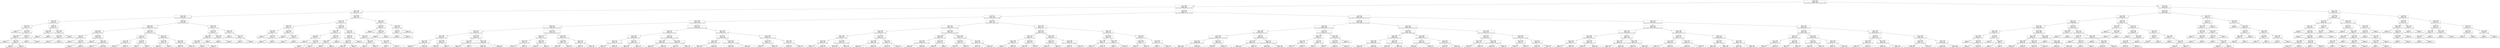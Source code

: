 digraph Tree {
node [shape=box, fontname="helvetica"] ;
edge [fontname="helvetica"] ;
0 [label="x[19] <= 2.031\nentropy = 2.331\nsamples = 20341\nvalue = [5163.0, 540.0, 3823.0, 7213.0, 1622.0, 640.0, 1340.0]"] ;
1 [label="x[2] <= 0.036\nentropy = 2.169\nsamples = 16707\nvalue = [5132, 537, 559, 6899, 1621, 640, 1319]"] ;
0 -> 1 [labeldistance=2.5, labelangle=45, headlabel="True"] ;
2 [label="x[10] <= 0.445\nentropy = 1.255\nsamples = 730\nvalue = [38, 2, 5, 178, 7, 498, 2]"] ;
1 -> 2 ;
3 [label="x[10] <= 0.21\nentropy = 0.963\nsamples = 625\nvalue = [12.0, 1.0, 5.0, 116.0, 3.0, 487.0, 1.0]"] ;
2 -> 3 ;
4 [label="x[22] <= 0.033\nentropy = 1.95\nsamples = 29\nvalue = [6, 0, 5, 8, 0, 10, 0]"] ;
3 -> 4 ;
5 [label="x[0] <= 0.436\nentropy = 1.574\nsamples = 17\nvalue = [1, 0, 3, 3, 0, 10, 0]"] ;
4 -> 5 ;
6 [label="entropy = 0.0\nsamples = 3\nvalue = [0, 0, 3, 0, 0, 0, 0]"] ;
5 -> 6 ;
7 [label="x[1] <= 0.827\nentropy = 1.095\nsamples = 14\nvalue = [1, 0, 0, 3, 0, 10, 0]"] ;
5 -> 7 ;
8 [label="x[22] <= 0.026\nentropy = 0.65\nsamples = 12\nvalue = [0, 0, 0, 2, 0, 10, 0]"] ;
7 -> 8 ;
9 [label="entropy = 0.0\nsamples = 9\nvalue = [0, 0, 0, 0, 0, 9, 0]"] ;
8 -> 9 ;
10 [label="x[8] <= 0.141\nentropy = 0.918\nsamples = 3\nvalue = [0, 0, 0, 2, 0, 1, 0]"] ;
8 -> 10 ;
11 [label="entropy = 0.0\nsamples = 1\nvalue = [0, 0, 0, 0, 0, 1, 0]"] ;
10 -> 11 ;
12 [label="entropy = 0.0\nsamples = 2\nvalue = [0, 0, 0, 2, 0, 0, 0]"] ;
10 -> 12 ;
13 [label="x[13] <= 0.733\nentropy = 1.0\nsamples = 2\nvalue = [1, 0, 0, 1, 0, 0, 0]"] ;
7 -> 13 ;
14 [label="entropy = 0.0\nsamples = 1\nvalue = [1, 0, 0, 0, 0, 0, 0]"] ;
13 -> 14 ;
15 [label="entropy = 0.0\nsamples = 1\nvalue = [0, 0, 0, 1, 0, 0, 0]"] ;
13 -> 15 ;
16 [label="x[3] <= 0.042\nentropy = 1.483\nsamples = 12\nvalue = [5, 0, 2, 5, 0, 0, 0]"] ;
4 -> 16 ;
17 [label="x[18] <= 0.027\nentropy = 0.918\nsamples = 3\nvalue = [0, 0, 2, 1, 0, 0, 0]"] ;
16 -> 17 ;
18 [label="entropy = 0.0\nsamples = 1\nvalue = [0, 0, 0, 1, 0, 0, 0]"] ;
17 -> 18 ;
19 [label="entropy = 0.0\nsamples = 2\nvalue = [0, 0, 2, 0, 0, 0, 0]"] ;
17 -> 19 ;
20 [label="x[6] <= 0.935\nentropy = 0.991\nsamples = 9\nvalue = [5, 0, 0, 4, 0, 0, 0]"] ;
16 -> 20 ;
21 [label="x[12] <= 0.319\nentropy = 0.918\nsamples = 6\nvalue = [2, 0, 0, 4, 0, 0, 0]"] ;
20 -> 21 ;
22 [label="entropy = 0.0\nsamples = 2\nvalue = [2, 0, 0, 0, 0, 0, 0]"] ;
21 -> 22 ;
23 [label="entropy = 0.0\nsamples = 4\nvalue = [0, 0, 0, 4, 0, 0, 0]"] ;
21 -> 23 ;
24 [label="entropy = 0.0\nsamples = 3\nvalue = [3, 0, 0, 0, 0, 0, 0]"] ;
20 -> 24 ;
25 [label="x[19] <= 1.06\nentropy = 0.84\nsamples = 596\nvalue = [6, 1, 0, 108, 3, 477, 1]"] ;
3 -> 25 ;
26 [label="x[22] <= 0.027\nentropy = 0.782\nsamples = 570\nvalue = [5.0, 0.0, 0.0, 99.0, 3.0, 463.0, 0.0]"] ;
25 -> 26 ;
27 [label="x[0] <= 0.334\nentropy = 0.693\nsamples = 439\nvalue = [1, 0, 0, 77, 0, 361, 0]"] ;
26 -> 27 ;
28 [label="x[3] <= 0.004\nentropy = 0.7\nsamples = 15\nvalue = [1, 0, 0, 1, 0, 13, 0]"] ;
27 -> 28 ;
29 [label="entropy = 0.0\nsamples = 1\nvalue = [1, 0, 0, 0, 0, 0, 0]"] ;
28 -> 29 ;
30 [label="x[4] <= 0.007\nentropy = 0.371\nsamples = 14\nvalue = [0, 0, 0, 1, 0, 13, 0]"] ;
28 -> 30 ;
31 [label="entropy = 1.0\nsamples = 2\nvalue = [0, 0, 0, 1, 0, 1, 0]"] ;
30 -> 31 ;
32 [label="entropy = 0.0\nsamples = 12\nvalue = [0, 0, 0, 0, 0, 12, 0]"] ;
30 -> 32 ;
33 [label="x[8] <= 0.058\nentropy = 0.678\nsamples = 424\nvalue = [0, 0, 0, 76, 0, 348, 0]"] ;
27 -> 33 ;
34 [label="entropy = 0.0\nsamples = 3\nvalue = [0, 0, 0, 3, 0, 0, 0]"] ;
33 -> 34 ;
35 [label="x[1] <= 0.331\nentropy = 0.665\nsamples = 421\nvalue = [0, 0, 0, 73, 0, 348, 0]"] ;
33 -> 35 ;
36 [label="entropy = 0.811\nsamples = 4\nvalue = [0, 0, 0, 3, 0, 1, 0]"] ;
35 -> 36 ;
37 [label="entropy = 0.653\nsamples = 417\nvalue = [0, 0, 0, 70, 0, 347, 0]"] ;
35 -> 37 ;
38 [label="x[6] <= 0.756\nentropy = 0.992\nsamples = 131\nvalue = [4, 0, 0, 22, 3, 102, 0]"] ;
26 -> 38 ;
39 [label="x[6] <= 0.7\nentropy = 1.428\nsamples = 27\nvalue = [2, 0, 0, 4, 3, 18, 0]"] ;
38 -> 39 ;
40 [label="x[1] <= 0.519\nentropy = 1.096\nsamples = 22\nvalue = [2, 0, 0, 4, 0, 16, 0]"] ;
39 -> 40 ;
41 [label="entropy = 0.971\nsamples = 5\nvalue = [2, 0, 0, 0, 0, 3, 0]"] ;
40 -> 41 ;
42 [label="entropy = 0.787\nsamples = 17\nvalue = [0, 0, 0, 4, 0, 13, 0]"] ;
40 -> 42 ;
43 [label="x[1] <= 0.467\nentropy = 0.971\nsamples = 5\nvalue = [0, 0, 0, 0, 3, 2, 0]"] ;
39 -> 43 ;
44 [label="entropy = 0.0\nsamples = 2\nvalue = [0, 0, 0, 0, 0, 2, 0]"] ;
43 -> 44 ;
45 [label="entropy = 0.0\nsamples = 3\nvalue = [0, 0, 0, 0, 3, 0, 0]"] ;
43 -> 45 ;
46 [label="x[15] <= 0.732\nentropy = 0.796\nsamples = 104\nvalue = [2, 0, 0, 18, 0, 84, 0]"] ;
38 -> 46 ;
47 [label="x[21] <= 0.208\nentropy = 0.286\nsamples = 20\nvalue = [1, 0, 0, 0, 0, 19, 0]"] ;
46 -> 47 ;
48 [label="entropy = 0.0\nsamples = 19\nvalue = [0, 0, 0, 0, 0, 19, 0]"] ;
47 -> 48 ;
49 [label="entropy = 0.0\nsamples = 1\nvalue = [1, 0, 0, 0, 0, 0, 0]"] ;
47 -> 49 ;
50 [label="x[11] <= 0.887\nentropy = 0.839\nsamples = 84\nvalue = [1, 0, 0, 18, 0, 65, 0]"] ;
46 -> 50 ;
51 [label="entropy = 0.829\nsamples = 65\nvalue = [0, 0, 0, 17, 0, 48, 0]"] ;
50 -> 51 ;
52 [label="entropy = 0.591\nsamples = 19\nvalue = [1, 0, 0, 1, 0, 17, 0]"] ;
50 -> 52 ;
53 [label="x[21] <= -0.33\nentropy = 1.553\nsamples = 26\nvalue = [1, 1, 0, 9, 0, 14, 1]"] ;
25 -> 53 ;
54 [label="x[7] <= 0.924\nentropy = 1.116\nsamples = 21\nvalue = [0, 0, 0, 6, 0, 14, 1]"] ;
53 -> 54 ;
55 [label="x[6] <= 0.954\nentropy = 0.996\nsamples = 13\nvalue = [0, 0, 0, 6, 0, 7, 0]"] ;
54 -> 55 ;
56 [label="x[2] <= 0.016\nentropy = 0.881\nsamples = 10\nvalue = [0, 0, 0, 3, 0, 7, 0]"] ;
55 -> 56 ;
57 [label="entropy = 0.0\nsamples = 1\nvalue = [0, 0, 0, 1, 0, 0, 0]"] ;
56 -> 57 ;
58 [label="entropy = 0.764\nsamples = 9\nvalue = [0, 0, 0, 2, 0, 7, 0]"] ;
56 -> 58 ;
59 [label="entropy = 0.0\nsamples = 3\nvalue = [0, 0, 0, 3, 0, 0, 0]"] ;
55 -> 59 ;
60 [label="x[3] <= 0.186\nentropy = 0.544\nsamples = 8\nvalue = [0, 0, 0, 0, 0, 7, 1]"] ;
54 -> 60 ;
61 [label="entropy = 0.0\nsamples = 1\nvalue = [0, 0, 0, 0, 0, 0, 1]"] ;
60 -> 61 ;
62 [label="entropy = 0.0\nsamples = 7\nvalue = [0, 0, 0, 0, 0, 7, 0]"] ;
60 -> 62 ;
63 [label="x[18] <= 0.024\nentropy = 1.371\nsamples = 5\nvalue = [1, 1, 0, 3, 0, 0, 0]"] ;
53 -> 63 ;
64 [label="entropy = 0.0\nsamples = 3\nvalue = [0, 0, 0, 3, 0, 0, 0]"] ;
63 -> 64 ;
65 [label="x[12] <= 0.501\nentropy = 1.0\nsamples = 2\nvalue = [1, 1, 0, 0, 0, 0, 0]"] ;
63 -> 65 ;
66 [label="entropy = 0.0\nsamples = 1\nvalue = [0, 1, 0, 0, 0, 0, 0]"] ;
65 -> 66 ;
67 [label="entropy = 0.0\nsamples = 1\nvalue = [1, 0, 0, 0, 0, 0, 0]"] ;
65 -> 67 ;
68 [label="x[10] <= 0.865\nentropy = 1.596\nsamples = 105\nvalue = [26, 1, 0, 62, 4, 11, 1]"] ;
2 -> 68 ;
69 [label="x[11] <= 0.079\nentropy = 1.762\nsamples = 75\nvalue = [26, 1, 0, 35, 3, 9, 1]"] ;
68 -> 69 ;
70 [label="x[20] <= 0.812\nentropy = 1.491\nsamples = 11\nvalue = [0, 1, 0, 7, 0, 2, 1]"] ;
69 -> 70 ;
71 [label="x[8] <= 0.802\nentropy = 0.811\nsamples = 8\nvalue = [0, 0, 0, 6, 0, 2, 0]"] ;
70 -> 71 ;
72 [label="entropy = 0.0\nsamples = 5\nvalue = [0, 0, 0, 5, 0, 0, 0]"] ;
71 -> 72 ;
73 [label="x[7] <= 0.87\nentropy = 0.918\nsamples = 3\nvalue = [0, 0, 0, 1, 0, 2, 0]"] ;
71 -> 73 ;
74 [label="entropy = 0.0\nsamples = 1\nvalue = [0, 0, 0, 1, 0, 0, 0]"] ;
73 -> 74 ;
75 [label="entropy = 0.0\nsamples = 2\nvalue = [0, 0, 0, 0, 0, 2, 0]"] ;
73 -> 75 ;
76 [label="x[14] <= 0.004\nentropy = 1.585\nsamples = 3\nvalue = [0, 1, 0, 1, 0, 0, 1]"] ;
70 -> 76 ;
77 [label="entropy = 0.0\nsamples = 1\nvalue = [0, 0, 0, 1, 0, 0, 0]"] ;
76 -> 77 ;
78 [label="x[0] <= 0.366\nentropy = 1.0\nsamples = 2\nvalue = [0, 1, 0, 0, 0, 0, 1]"] ;
76 -> 78 ;
79 [label="entropy = 0.0\nsamples = 1\nvalue = [0, 0, 0, 0, 0, 0, 1]"] ;
78 -> 79 ;
80 [label="entropy = 0.0\nsamples = 1\nvalue = [0, 1, 0, 0, 0, 0, 0]"] ;
78 -> 80 ;
81 [label="x[5] <= 0.014\nentropy = 1.606\nsamples = 64\nvalue = [26, 0, 0, 28, 3, 7, 0]"] ;
69 -> 81 ;
82 [label="x[12] <= 0.316\nentropy = 1.19\nsamples = 19\nvalue = [2, 0, 0, 13, 0, 4, 0]"] ;
81 -> 82 ;
83 [label="x[6] <= 0.803\nentropy = 0.764\nsamples = 9\nvalue = [2, 0, 0, 7, 0, 0, 0]"] ;
82 -> 83 ;
84 [label="entropy = 0.0\nsamples = 6\nvalue = [0, 0, 0, 6, 0, 0, 0]"] ;
83 -> 84 ;
85 [label="x[12] <= 0.236\nentropy = 0.918\nsamples = 3\nvalue = [2, 0, 0, 1, 0, 0, 0]"] ;
83 -> 85 ;
86 [label="entropy = 0.0\nsamples = 2\nvalue = [2, 0, 0, 0, 0, 0, 0]"] ;
85 -> 86 ;
87 [label="entropy = 0.0\nsamples = 1\nvalue = [0, 0, 0, 1, 0, 0, 0]"] ;
85 -> 87 ;
88 [label="x[11] <= 0.66\nentropy = 0.971\nsamples = 10\nvalue = [0, 0, 0, 6, 0, 4, 0]"] ;
82 -> 88 ;
89 [label="x[21] <= -0.598\nentropy = 0.811\nsamples = 8\nvalue = [0, 0, 0, 6, 0, 2, 0]"] ;
88 -> 89 ;
90 [label="entropy = 0.0\nsamples = 2\nvalue = [0, 0, 0, 0, 0, 2, 0]"] ;
89 -> 90 ;
91 [label="entropy = 0.0\nsamples = 6\nvalue = [0, 0, 0, 6, 0, 0, 0]"] ;
89 -> 91 ;
92 [label="entropy = 0.0\nsamples = 2\nvalue = [0, 0, 0, 0, 0, 2, 0]"] ;
88 -> 92 ;
93 [label="x[7] <= 0.737\nentropy = 1.533\nsamples = 45\nvalue = [24, 0, 0, 15, 3, 3, 0]"] ;
81 -> 93 ;
94 [label="x[7] <= 0.643\nentropy = 1.079\nsamples = 32\nvalue = [21, 0, 0, 10, 0, 1, 0]"] ;
93 -> 94 ;
95 [label="x[19] <= 1.329\nentropy = 1.196\nsamples = 24\nvalue = [13, 0, 0, 10, 0, 1, 0]"] ;
94 -> 95 ;
96 [label="entropy = 0.998\nsamples = 21\nvalue = [11, 0, 0, 10, 0, 0, 0]"] ;
95 -> 96 ;
97 [label="entropy = 0.918\nsamples = 3\nvalue = [2, 0, 0, 0, 0, 1, 0]"] ;
95 -> 97 ;
98 [label="entropy = 0.0\nsamples = 8\nvalue = [8, 0, 0, 0, 0, 0, 0]"] ;
94 -> 98 ;
99 [label="x[8] <= 0.747\nentropy = 1.922\nsamples = 13\nvalue = [3, 0, 0, 5, 3, 2, 0]"] ;
93 -> 99 ;
100 [label="x[8] <= 0.328\nentropy = 0.918\nsamples = 6\nvalue = [0, 0, 0, 4, 0, 2, 0]"] ;
99 -> 100 ;
101 [label="entropy = 0.0\nsamples = 3\nvalue = [0, 0, 0, 3, 0, 0, 0]"] ;
100 -> 101 ;
102 [label="entropy = 0.918\nsamples = 3\nvalue = [0, 0, 0, 1, 0, 2, 0]"] ;
100 -> 102 ;
103 [label="x[13] <= 0.583\nentropy = 1.449\nsamples = 7\nvalue = [3, 0, 0, 1, 3, 0, 0]"] ;
99 -> 103 ;
104 [label="entropy = 0.0\nsamples = 1\nvalue = [0, 0, 0, 1, 0, 0, 0]"] ;
103 -> 104 ;
105 [label="entropy = 1.0\nsamples = 6\nvalue = [3, 0, 0, 0, 3, 0, 0]"] ;
103 -> 105 ;
106 [label="x[18] <= 0.017\nentropy = 0.561\nsamples = 30\nvalue = [0, 0, 0, 27, 1, 2, 0]"] ;
68 -> 106 ;
107 [label="x[8] <= 0.817\nentropy = 0.811\nsamples = 8\nvalue = [0, 0, 0, 6, 0, 2, 0]"] ;
106 -> 107 ;
108 [label="entropy = 0.0\nsamples = 5\nvalue = [0, 0, 0, 5, 0, 0, 0]"] ;
107 -> 108 ;
109 [label="x[18] <= 0.01\nentropy = 0.918\nsamples = 3\nvalue = [0, 0, 0, 1, 0, 2, 0]"] ;
107 -> 109 ;
110 [label="entropy = 0.0\nsamples = 1\nvalue = [0, 0, 0, 1, 0, 0, 0]"] ;
109 -> 110 ;
111 [label="entropy = 0.0\nsamples = 2\nvalue = [0, 0, 0, 0, 0, 2, 0]"] ;
109 -> 111 ;
112 [label="x[6] <= 0.396\nentropy = 0.267\nsamples = 22\nvalue = [0, 0, 0, 21, 1, 0, 0]"] ;
106 -> 112 ;
113 [label="x[5] <= 0.262\nentropy = 1.0\nsamples = 2\nvalue = [0, 0, 0, 1, 1, 0, 0]"] ;
112 -> 113 ;
114 [label="entropy = 0.0\nsamples = 1\nvalue = [0, 0, 0, 0, 1, 0, 0]"] ;
113 -> 114 ;
115 [label="entropy = 0.0\nsamples = 1\nvalue = [0, 0, 0, 1, 0, 0, 0]"] ;
113 -> 115 ;
116 [label="entropy = 0.0\nsamples = 20\nvalue = [0, 0, 0, 20, 0, 0, 0]"] ;
112 -> 116 ;
117 [label="x[8] <= 0.328\nentropy = 2.075\nsamples = 15977\nvalue = [5094, 535, 554, 6721, 1614, 142, 1317]"] ;
1 -> 117 ;
118 [label="x[9] <= 0.5\nentropy = 2.235\nsamples = 4391\nvalue = [1027, 170, 176, 1592, 270, 76, 1080]"] ;
117 -> 118 ;
119 [label="x[16] <= 0.931\nentropy = 2.269\nsamples = 2360\nvalue = [609, 158, 175, 1002, 205, 72, 139]"] ;
118 -> 119 ;
120 [label="x[10] <= 0.21\nentropy = 2.062\nsamples = 856\nvalue = [178.0, 17.0, 139.0, 410.0, 8.0, 35.0, 69.0]"] ;
119 -> 120 ;
121 [label="x[0] <= 0.327\nentropy = 1.91\nsamples = 516\nvalue = [117, 5, 132, 224, 2, 4, 32]"] ;
120 -> 121 ;
122 [label="x[4] <= 0.789\nentropy = 1.675\nsamples = 171\nvalue = [16, 0, 90, 49, 0, 1, 15]"] ;
121 -> 122 ;
123 [label="x[8] <= 0.206\nentropy = 1.872\nsamples = 119\nvalue = [15, 0, 42, 46, 0, 1, 15]"] ;
122 -> 123 ;
124 [label="entropy = 1.879\nsamples = 55\nvalue = [7.0, 0.0, 9.0, 27.0, 0.0, 1.0, 11.0]"] ;
123 -> 124 ;
125 [label="entropy = 1.638\nsamples = 64\nvalue = [8, 0, 33, 19, 0, 0, 4]"] ;
123 -> 125 ;
126 [label="x[15] <= 0.668\nentropy = 0.454\nsamples = 52\nvalue = [1, 0, 48, 3, 0, 0, 0]"] ;
122 -> 126 ;
127 [label="entropy = 0.151\nsamples = 46\nvalue = [1, 0, 45, 0, 0, 0, 0]"] ;
126 -> 127 ;
128 [label="entropy = 1.0\nsamples = 6\nvalue = [0, 0, 3, 3, 0, 0, 0]"] ;
126 -> 128 ;
129 [label="x[14] <= 0.009\nentropy = 1.791\nsamples = 345\nvalue = [101, 5, 42, 175, 2, 3, 17]"] ;
121 -> 129 ;
130 [label="x[3] <= 0.655\nentropy = 2.13\nsamples = 49\nvalue = [14.0, 5.0, 5.0, 21.0, 2.0, 1.0, 1.0]"] ;
129 -> 130 ;
131 [label="entropy = 1.822\nsamples = 45\nvalue = [14, 5, 4, 21, 0, 1, 0]"] ;
130 -> 131 ;
132 [label="entropy = 1.5\nsamples = 4\nvalue = [0, 0, 1, 0, 2, 0, 1]"] ;
130 -> 132 ;
133 [label="x[13] <= 0.548\nentropy = 1.661\nsamples = 296\nvalue = [87, 0, 37, 154, 0, 2, 16]"] ;
129 -> 133 ;
134 [label="entropy = 1.688\nsamples = 143\nvalue = [31.0, 0.0, 29.0, 74.0, 0.0, 0.0, 9.0]"] ;
133 -> 134 ;
135 [label="entropy = 1.528\nsamples = 153\nvalue = [56.0, 0.0, 8.0, 80.0, 0.0, 2.0, 7.0]"] ;
133 -> 135 ;
136 [label="x[10] <= 0.445\nentropy = 1.972\nsamples = 340\nvalue = [61.0, 12.0, 7.0, 186.0, 6.0, 31.0, 37.0]"] ;
120 -> 136 ;
137 [label="x[20] <= 1.19\nentropy = 1.773\nsamples = 78\nvalue = [19, 1, 0, 27, 2, 29, 0]"] ;
136 -> 137 ;
138 [label="x[11] <= 0.444\nentropy = 1.571\nsamples = 58\nvalue = [6, 1, 0, 21, 1, 29, 0]"] ;
137 -> 138 ;
139 [label="entropy = 0.755\nsamples = 23\nvalue = [0, 0, 0, 5, 0, 18, 0]"] ;
138 -> 139 ;
140 [label="entropy = 1.77\nsamples = 35\nvalue = [6, 1, 0, 16, 1, 11, 0]"] ;
138 -> 140 ;
141 [label="x[14] <= 0.015\nentropy = 1.141\nsamples = 20\nvalue = [13, 0, 0, 6, 1, 0, 0]"] ;
137 -> 141 ;
142 [label="entropy = 0.544\nsamples = 8\nvalue = [7, 0, 0, 0, 1, 0, 0]"] ;
141 -> 142 ;
143 [label="entropy = 1.0\nsamples = 12\nvalue = [6, 0, 0, 6, 0, 0, 0]"] ;
141 -> 143 ;
144 [label="x[8] <= 0.058\nentropy = 1.737\nsamples = 262\nvalue = [42, 11, 7, 159, 4, 2, 37]"] ;
136 -> 144 ;
145 [label="x[7] <= 0.968\nentropy = 1.358\nsamples = 158\nvalue = [24, 7, 2, 114, 3, 0, 8]"] ;
144 -> 145 ;
146 [label="entropy = 1.403\nsamples = 115\nvalue = [23, 7, 0, 77, 1, 0, 7]"] ;
145 -> 146 ;
147 [label="entropy = 0.851\nsamples = 43\nvalue = [1, 0, 2, 37, 2, 0, 1]"] ;
145 -> 147 ;
148 [label="x[10] <= 0.723\nentropy = 2.04\nsamples = 104\nvalue = [18, 4, 5, 45, 1, 2, 29]"] ;
144 -> 148 ;
149 [label="entropy = 1.571\nsamples = 36\nvalue = [4, 0, 2, 6, 1, 0, 23]"] ;
148 -> 149 ;
150 [label="entropy = 1.827\nsamples = 68\nvalue = [14, 4, 3, 39, 0, 2, 6]"] ;
148 -> 150 ;
151 [label="x[21] <= 0.606\nentropy = 2.217\nsamples = 1504\nvalue = [431.0, 141.0, 36.0, 592.0, 197.0, 37.0, 70.0]"] ;
119 -> 151 ;
152 [label="x[4] <= 0.251\nentropy = 2.11\nsamples = 872\nvalue = [335, 40, 27, 323, 69, 36, 42]"] ;
151 -> 152 ;
153 [label="x[4] <= 0.097\nentropy = 1.984\nsamples = 288\nvalue = [112, 6, 12, 105, 17, 36, 0]"] ;
152 -> 153 ;
154 [label="x[10] <= 0.21\nentropy = 1.983\nsamples = 78\nvalue = [11.0, 2.0, 2.0, 31.0, 5.0, 27.0, 0.0]"] ;
153 -> 154 ;
155 [label="entropy = 1.803\nsamples = 28\nvalue = [6, 0, 2, 15, 4, 1, 0]"] ;
154 -> 155 ;
156 [label="entropy = 1.647\nsamples = 50\nvalue = [5, 2, 0, 16, 1, 26, 0]"] ;
154 -> 156 ;
157 [label="x[10] <= 0.21\nentropy = 1.787\nsamples = 210\nvalue = [101, 4, 10, 74, 12, 9, 0]"] ;
153 -> 157 ;
158 [label="entropy = 1.647\nsamples = 153\nvalue = [85, 3, 10, 45, 9, 1, 0]"] ;
157 -> 158 ;
159 [label="entropy = 1.734\nsamples = 57\nvalue = [16, 1, 0, 29, 3, 8, 0]"] ;
157 -> 159 ;
160 [label="x[19] <= 1.13\nentropy = 2.019\nsamples = 584\nvalue = [223.0, 34.0, 15.0, 218.0, 52.0, 0.0, 42.0]"] ;
152 -> 160 ;
161 [label="x[10] <= 0.513\nentropy = 1.939\nsamples = 418\nvalue = [156, 29, 9, 167, 45, 0, 12]"] ;
160 -> 161 ;
162 [label="entropy = 1.91\nsamples = 277\nvalue = [113, 22, 9, 98, 34, 0, 1]"] ;
161 -> 162 ;
163 [label="entropy = 1.816\nsamples = 141\nvalue = [43, 7, 0, 69, 11, 0, 11]"] ;
161 -> 163 ;
164 [label="x[7] <= 0.368\nentropy = 2.015\nsamples = 166\nvalue = [67.0, 5.0, 6.0, 51.0, 7.0, 0.0, 30.0]"] ;
160 -> 164 ;
165 [label="entropy = 1.873\nsamples = 55\nvalue = [16, 1, 0, 13, 3, 0, 22]"] ;
164 -> 165 ;
166 [label="entropy = 1.891\nsamples = 111\nvalue = [51, 4, 6, 38, 4, 0, 8]"] ;
164 -> 166 ;
167 [label="x[0] <= 0.857\nentropy = 2.128\nsamples = 632\nvalue = [96, 101, 9, 269, 128, 1, 28]"] ;
151 -> 167 ;
168 [label="x[3] <= 0.617\nentropy = 2.116\nsamples = 445\nvalue = [77, 40, 8, 195, 98, 1, 26]"] ;
167 -> 168 ;
169 [label="x[6] <= 0.583\nentropy = 1.979\nsamples = 287\nvalue = [60, 17, 1, 123, 74, 1, 11]"] ;
168 -> 169 ;
170 [label="entropy = 1.788\nsamples = 130\nvalue = [21, 3, 0, 54, 47, 0, 5]"] ;
169 -> 170 ;
171 [label="entropy = 2.041\nsamples = 157\nvalue = [39.0, 14.0, 1.0, 69.0, 27.0, 1.0, 6.0]"] ;
169 -> 171 ;
172 [label="x[8] <= 0.058\nentropy = 2.202\nsamples = 158\nvalue = [17.0, 23.0, 7.0, 72.0, 24.0, 0.0, 15.0]"] ;
168 -> 172 ;
173 [label="entropy = 1.938\nsamples = 103\nvalue = [9.0, 19.0, 3.0, 53.0, 17.0, 0.0, 2.0]"] ;
172 -> 173 ;
174 [label="entropy = 2.355\nsamples = 55\nvalue = [8.0, 4.0, 4.0, 19.0, 7.0, 0.0, 13.0]"] ;
172 -> 174 ;
175 [label="x[14] <= 0.006\nentropy = 1.926\nsamples = 187\nvalue = [19.0, 61.0, 1.0, 74.0, 30.0, 0.0, 2.0]"] ;
167 -> 175 ;
176 [label="x[11] <= 0.026\nentropy = 1.736\nsamples = 114\nvalue = [8, 51, 0, 41, 13, 0, 1]"] ;
175 -> 176 ;
177 [label="entropy = 1.379\nsamples = 7\nvalue = [0, 0, 0, 4, 2, 0, 1]"] ;
176 -> 177 ;
178 [label="entropy = 1.656\nsamples = 107\nvalue = [8.0, 51.0, 0.0, 37.0, 11.0, 0.0, 0.0]"] ;
176 -> 178 ;
179 [label="x[6] <= 0.802\nentropy = 1.981\nsamples = 73\nvalue = [11, 10, 1, 33, 17, 0, 1]"] ;
175 -> 179 ;
180 [label="entropy = 1.939\nsamples = 62\nvalue = [8, 10, 0, 26, 17, 0, 1]"] ;
179 -> 180 ;
181 [label="entropy = 1.241\nsamples = 11\nvalue = [3, 0, 1, 7, 0, 0, 0]"] ;
179 -> 181 ;
182 [label="x[10] <= 0.677\nentropy = 1.727\nsamples = 2031\nvalue = [418, 12, 1, 590, 65, 4, 941]"] ;
118 -> 182 ;
183 [label="x[0] <= 0.339\nentropy = 1.562\nsamples = 1614\nvalue = [217.0, 6.0, 1.0, 407.0, 50.0, 4.0, 929.0]"] ;
182 -> 183 ;
184 [label="x[16] <= 0.968\nentropy = 1.22\nsamples = 912\nvalue = [53, 0, 0, 183, 28, 1, 647]"] ;
183 -> 184 ;
185 [label="x[15] <= 0.376\nentropy = 0.907\nsamples = 475\nvalue = [16, 0, 0, 91, 0, 0, 368]"] ;
184 -> 185 ;
186 [label="x[0] <= 0.078\nentropy = 0.554\nsamples = 101\nvalue = [0, 0, 0, 13, 0, 0, 88]"] ;
185 -> 186 ;
187 [label="entropy = 0.179\nsamples = 37\nvalue = [0, 0, 0, 1, 0, 0, 36]"] ;
186 -> 187 ;
188 [label="entropy = 0.696\nsamples = 64\nvalue = [0, 0, 0, 12, 0, 0, 52]"] ;
186 -> 188 ;
189 [label="x[5] <= 0.688\nentropy = 0.979\nsamples = 374\nvalue = [16.0, 0.0, 0.0, 78.0, 0.0, 0.0, 280.0]"] ;
185 -> 189 ;
190 [label="entropy = 0.934\nsamples = 336\nvalue = [9, 0, 0, 75, 0, 0, 252]"] ;
189 -> 190 ;
191 [label="entropy = 1.063\nsamples = 38\nvalue = [7, 0, 0, 3, 0, 0, 28]"] ;
189 -> 191 ;
192 [label="x[7] <= 0.924\nentropy = 1.462\nsamples = 437\nvalue = [37, 0, 0, 92, 28, 1, 279]"] ;
184 -> 192 ;
193 [label="x[1] <= 0.075\nentropy = 1.393\nsamples = 420\nvalue = [33, 0, 0, 90, 20, 1, 276]"] ;
192 -> 193 ;
194 [label="entropy = 1.554\nsamples = 251\nvalue = [20, 0, 0, 63, 19, 1, 148]"] ;
193 -> 194 ;
195 [label="entropy = 1.055\nsamples = 169\nvalue = [13.0, 0.0, 0.0, 27.0, 1.0, 0.0, 128.0]"] ;
193 -> 195 ;
196 [label="x[0] <= 0.163\nentropy = 1.808\nsamples = 17\nvalue = [4, 0, 0, 2, 8, 0, 3]"] ;
192 -> 196 ;
197 [label="entropy = 0.845\nsamples = 11\nvalue = [3, 0, 0, 0, 8, 0, 0]"] ;
196 -> 197 ;
198 [label="entropy = 1.459\nsamples = 6\nvalue = [1, 0, 0, 2, 0, 0, 3]"] ;
196 -> 198 ;
199 [label="x[14] <= 0.007\nentropy = 1.807\nsamples = 702\nvalue = [164.0, 6.0, 1.0, 224.0, 22.0, 3.0, 282.0]"] ;
183 -> 199 ;
200 [label="x[6] <= 0.849\nentropy = 2.109\nsamples = 165\nvalue = [43, 4, 0, 51, 16, 3, 48]"] ;
199 -> 200 ;
201 [label="x[12] <= 0.367\nentropy = 2.021\nsamples = 152\nvalue = [42.0, 4.0, 0.0, 43.0, 15.0, 0.0, 48.0]"] ;
200 -> 201 ;
202 [label="entropy = 1.937\nsamples = 88\nvalue = [31, 0, 0, 23, 13, 0, 21]"] ;
201 -> 202 ;
203 [label="entropy = 1.893\nsamples = 64\nvalue = [11, 4, 0, 20, 2, 0, 27]"] ;
201 -> 203 ;
204 [label="x[15] <= 0.735\nentropy = 1.489\nsamples = 13\nvalue = [1, 0, 0, 8, 1, 3, 0]"] ;
200 -> 204 ;
205 [label="entropy = 0.922\nsamples = 10\nvalue = [1, 0, 0, 8, 1, 0, 0]"] ;
204 -> 205 ;
206 [label="entropy = 0.0\nsamples = 3\nvalue = [0, 0, 0, 0, 0, 3, 0]"] ;
204 -> 206 ;
207 [label="x[10] <= 0.486\nentropy = 1.652\nsamples = 537\nvalue = [121, 2, 1, 173, 6, 0, 234]"] ;
199 -> 207 ;
208 [label="x[14] <= 0.011\nentropy = 0.954\nsamples = 32\nvalue = [20, 0, 0, 12, 0, 0, 0]"] ;
207 -> 208 ;
209 [label="entropy = 0.65\nsamples = 18\nvalue = [15, 0, 0, 3, 0, 0, 0]"] ;
208 -> 209 ;
210 [label="entropy = 0.94\nsamples = 14\nvalue = [5, 0, 0, 9, 0, 0, 0]"] ;
208 -> 210 ;
211 [label="x[8] <= 0.058\nentropy = 1.63\nsamples = 505\nvalue = [101, 2, 1, 161, 6, 0, 234]"] ;
207 -> 211 ;
212 [label="entropy = 1.875\nsamples = 68\nvalue = [23, 1, 1, 28, 3, 0, 12]"] ;
211 -> 212 ;
213 [label="entropy = 1.532\nsamples = 437\nvalue = [78, 1, 0, 133, 3, 0, 222]"] ;
211 -> 213 ;
214 [label="x[21] <= 0.408\nentropy = 1.437\nsamples = 417\nvalue = [201, 6, 0, 183, 15, 0, 12]"] ;
182 -> 214 ;
215 [label="x[10] <= 0.795\nentropy = 1.226\nsamples = 308\nvalue = [164, 2, 0, 133, 2, 0, 7]"] ;
214 -> 215 ;
216 [label="x[11] <= 0.615\nentropy = 1.03\nsamples = 130\nvalue = [90, 1, 0, 37, 0, 0, 2]"] ;
215 -> 216 ;
217 [label="x[15] <= 0.456\nentropy = 1.083\nsamples = 93\nvalue = [57, 0, 0, 34, 0, 0, 2]"] ;
216 -> 217 ;
218 [label="entropy = 0.0\nsamples = 6\nvalue = [0, 0, 0, 6, 0, 0, 0]"] ;
217 -> 218 ;
219 [label="entropy = 1.051\nsamples = 87\nvalue = [57, 0, 0, 28, 0, 0, 2]"] ;
217 -> 219 ;
220 [label="x[18] <= 0.572\nentropy = 0.582\nsamples = 37\nvalue = [33, 1, 0, 3, 0, 0, 0]"] ;
216 -> 220 ;
221 [label="entropy = 0.196\nsamples = 33\nvalue = [32, 1, 0, 0, 0, 0, 0]"] ;
220 -> 221 ;
222 [label="entropy = 0.811\nsamples = 4\nvalue = [1, 0, 0, 3, 0, 0, 0]"] ;
220 -> 222 ;
223 [label="x[16] <= 0.926\nentropy = 1.266\nsamples = 178\nvalue = [74, 1, 0, 96, 2, 0, 5]"] ;
215 -> 223 ;
224 [label="x[18] <= 0.714\nentropy = 1.163\nsamples = 79\nvalue = [22, 0, 0, 52, 0, 0, 5]"] ;
223 -> 224 ;
225 [label="entropy = 1.151\nsamples = 67\nvalue = [22, 0, 0, 42, 0, 0, 3]"] ;
224 -> 225 ;
226 [label="entropy = 0.65\nsamples = 12\nvalue = [0, 0, 0, 10, 0, 0, 2]"] ;
224 -> 226 ;
227 [label="x[15] <= 0.905\nentropy = 1.189\nsamples = 99\nvalue = [52.0, 1.0, 0.0, 44.0, 2.0, 0.0, 0.0]"] ;
223 -> 227 ;
228 [label="entropy = 0.984\nsamples = 87\nvalue = [50, 0, 0, 37, 0, 0, 0]"] ;
227 -> 228 ;
229 [label="entropy = 1.614\nsamples = 12\nvalue = [2, 1, 0, 7, 2, 0, 0]"] ;
227 -> 229 ;
230 [label="x[6] <= 0.541\nentropy = 1.79\nsamples = 109\nvalue = [37, 4, 0, 50, 13, 0, 5]"] ;
214 -> 230 ;
231 [label="x[12] <= 0.415\nentropy = 1.549\nsamples = 70\nvalue = [22, 0, 0, 35, 12, 0, 1]"] ;
230 -> 231 ;
232 [label="x[10] <= 0.794\nentropy = 1.574\nsamples = 39\nvalue = [15, 0, 0, 13, 11, 0, 0]"] ;
231 -> 232 ;
233 [label="entropy = 0.722\nsamples = 10\nvalue = [8, 0, 0, 2, 0, 0, 0]"] ;
232 -> 233 ;
234 [label="entropy = 1.556\nsamples = 29\nvalue = [7, 0, 0, 11, 11, 0, 0]"] ;
232 -> 234 ;
235 [label="x[11] <= 0.001\nentropy = 1.156\nsamples = 31\nvalue = [7, 0, 0, 22, 1, 0, 1]"] ;
231 -> 235 ;
236 [label="entropy = 0.0\nsamples = 1\nvalue = [0, 0, 0, 0, 1, 0, 0]"] ;
235 -> 236 ;
237 [label="entropy = 0.982\nsamples = 30\nvalue = [7, 0, 0, 22, 0, 0, 1]"] ;
235 -> 237 ;
238 [label="x[11] <= 0.256\nentropy = 1.87\nsamples = 39\nvalue = [15, 4, 0, 15, 1, 0, 4]"] ;
230 -> 238 ;
239 [label="x[12] <= 0.437\nentropy = 1.854\nsamples = 13\nvalue = [4, 0, 0, 4, 1, 0, 4]"] ;
238 -> 239 ;
240 [label="entropy = 0.918\nsamples = 3\nvalue = [0, 0, 0, 0, 1, 0, 2]"] ;
239 -> 240 ;
241 [label="entropy = 1.522\nsamples = 10\nvalue = [4, 0, 0, 4, 0, 0, 2]"] ;
239 -> 241 ;
242 [label="x[7] <= 0.461\nentropy = 1.466\nsamples = 26\nvalue = [11, 4, 0, 11, 0, 0, 0]"] ;
238 -> 242 ;
243 [label="entropy = 0.0\nsamples = 5\nvalue = [5, 0, 0, 0, 0, 0, 0]"] ;
242 -> 243 ;
244 [label="entropy = 1.461\nsamples = 21\nvalue = [6, 4, 0, 11, 0, 0, 0]"] ;
242 -> 244 ;
245 [label="x[9] <= 0.5\nentropy = 1.887\nsamples = 11586\nvalue = [4067.0, 365.0, 378.0, 5129.0, 1344.0, 66.0, 237.0]"] ;
117 -> 245 ;
246 [label="x[21] <= 0.518\nentropy = 2.085\nsamples = 5591\nvalue = [1324.0, 292.0, 371.0, 2618.0, 792.0, 58.0, 136.0]"] ;
245 -> 246 ;
247 [label="x[7] <= 0.979\nentropy = 1.934\nsamples = 3283\nvalue = [978.0, 69.0, 298.0, 1599.0, 207.0, 54.0, 78.0]"] ;
246 -> 247 ;
248 [label="x[16] <= 0.986\nentropy = 1.887\nsamples = 3113\nvalue = [969, 69, 193, 1547, 204, 54, 77]"] ;
247 -> 248 ;
249 [label="x[3] <= 0.806\nentropy = 1.752\nsamples = 1758\nvalue = [486.0, 28.0, 148.0, 972.0, 23.0, 33.0, 68.0]"] ;
248 -> 249 ;
250 [label="x[10] <= 0.21\nentropy = 1.696\nsamples = 1669\nvalue = [484, 28, 92, 942, 23, 33, 67]"] ;
249 -> 250 ;
251 [label="entropy = 1.596\nsamples = 1133\nvalue = [330, 17, 89, 646, 4, 4, 43]"] ;
250 -> 251 ;
252 [label="entropy = 1.746\nsamples = 536\nvalue = [154.0, 11.0, 3.0, 296.0, 19.0, 29.0, 24.0]"] ;
250 -> 252 ;
253 [label="x[11] <= 0.19\nentropy = 1.145\nsamples = 89\nvalue = [2, 0, 56, 30, 0, 0, 1]"] ;
249 -> 253 ;
254 [label="entropy = 0.829\nsamples = 65\nvalue = [0, 0, 48, 17, 0, 0, 0]"] ;
253 -> 254 ;
255 [label="entropy = 1.497\nsamples = 24\nvalue = [2, 0, 8, 13, 0, 0, 1]"] ;
253 -> 255 ;
256 [label="x[8] <= 0.573\nentropy = 1.9\nsamples = 1355\nvalue = [483, 41, 45, 575, 181, 21, 9]"] ;
248 -> 256 ;
257 [label="x[6] <= 0.756\nentropy = 1.799\nsamples = 641\nvalue = [299, 34, 7, 232, 50, 15, 4]"] ;
256 -> 257 ;
258 [label="entropy = 1.575\nsamples = 465\nvalue = [247.0, 14.0, 3.0, 159.0, 38.0, 3.0, 1.0]"] ;
257 -> 258 ;
259 [label="entropy = 2.155\nsamples = 176\nvalue = [52, 20, 4, 73, 12, 12, 3]"] ;
257 -> 259 ;
260 [label="x[10] <= 0.21\nentropy = 1.86\nsamples = 714\nvalue = [184.0, 7.0, 38.0, 343.0, 131.0, 6.0, 5.0]"] ;
256 -> 260 ;
261 [label="entropy = 1.869\nsamples = 318\nvalue = [79, 1, 38, 151, 46, 0, 3]"] ;
260 -> 261 ;
262 [label="entropy = 1.712\nsamples = 396\nvalue = [105, 6, 0, 192, 85, 6, 2]"] ;
260 -> 262 ;
263 [label="x[6] <= 0.976\nentropy = 1.323\nsamples = 170\nvalue = [9.0, 0.0, 105.0, 52.0, 3.0, 0.0, 1.0]"] ;
247 -> 263 ;
264 [label="x[16] <= 0.894\nentropy = 2.0\nsamples = 24\nvalue = [3, 0, 9, 8, 3, 0, 1]"] ;
263 -> 264 ;
265 [label="x[0] <= 0.478\nentropy = 1.79\nsamples = 11\nvalue = [3, 0, 2, 5, 0, 0, 1]"] ;
264 -> 265 ;
266 [label="entropy = 1.379\nsamples = 7\nvalue = [0, 0, 2, 4, 0, 0, 1]"] ;
265 -> 266 ;
267 [label="entropy = 0.811\nsamples = 4\nvalue = [3, 0, 0, 1, 0, 0, 0]"] ;
265 -> 267 ;
268 [label="x[7] <= 0.99\nentropy = 1.457\nsamples = 13\nvalue = [0, 0, 7, 3, 3, 0, 0]"] ;
264 -> 268 ;
269 [label="entropy = 1.0\nsamples = 6\nvalue = [0, 0, 3, 0, 3, 0, 0]"] ;
268 -> 269 ;
270 [label="entropy = 0.985\nsamples = 7\nvalue = [0, 0, 4, 3, 0, 0, 0]"] ;
268 -> 270 ;
271 [label="x[8] <= 0.659\nentropy = 1.108\nsamples = 146\nvalue = [6, 0, 96, 44, 0, 0, 0]"] ;
263 -> 271 ;
272 [label="x[0] <= 0.587\nentropy = 1.073\nsamples = 139\nvalue = [6, 0, 96, 37, 0, 0, 0]"] ;
271 -> 272 ;
273 [label="entropy = 1.246\nsamples = 77\nvalue = [6, 0, 47, 24, 0, 0, 0]"] ;
272 -> 273 ;
274 [label="entropy = 0.741\nsamples = 62\nvalue = [0, 0, 49, 13, 0, 0, 0]"] ;
272 -> 274 ;
275 [label="entropy = 0.0\nsamples = 7\nvalue = [0, 0, 0, 7, 0, 0, 0]"] ;
271 -> 275 ;
276 [label="x[11] <= 0.9\nentropy = 2.066\nsamples = 2308\nvalue = [346.0, 223.0, 73.0, 1019.0, 585.0, 4.0, 58.0]"] ;
246 -> 276 ;
277 [label="x[8] <= 0.694\nentropy = 2.01\nsamples = 1998\nvalue = [307, 116, 71, 905, 539, 2, 58]"] ;
276 -> 277 ;
278 [label="x[10] <= 0.889\nentropy = 2.164\nsamples = 1242\nvalue = [222, 96, 65, 544, 255, 2, 58]"] ;
277 -> 278 ;
279 [label="x[16] <= 0.983\nentropy = 2.193\nsamples = 965\nvalue = [185, 87, 64, 390, 212, 2, 25]"] ;
278 -> 279 ;
280 [label="entropy = 2.201\nsamples = 365\nvalue = [78, 28, 46, 163, 27, 1, 22]"] ;
279 -> 280 ;
281 [label="entropy = 2.032\nsamples = 600\nvalue = [107, 59, 18, 227, 185, 1, 3]"] ;
279 -> 281 ;
282 [label="x[10] <= 0.931\nentropy = 1.832\nsamples = 277\nvalue = [37.0, 9.0, 1.0, 154.0, 43.0, 0.0, 33.0]"] ;
278 -> 282 ;
283 [label="entropy = 2.06\nsamples = 146\nvalue = [24, 8, 0, 62, 21, 0, 31]"] ;
282 -> 283 ;
284 [label="entropy = 1.321\nsamples = 131\nvalue = [13, 1, 1, 92, 22, 0, 2]"] ;
282 -> 284 ;
285 [label="x[10] <= 0.942\nentropy = 1.588\nsamples = 756\nvalue = [85, 20, 6, 361, 284, 0, 0]"] ;
277 -> 285 ;
286 [label="x[10] <= 0.77\nentropy = 1.652\nsamples = 475\nvalue = [63.0, 14.0, 5.0, 175.0, 218.0, 0.0, 0.0]"] ;
285 -> 286 ;
287 [label="entropy = 1.77\nsamples = 198\nvalue = [44.0, 6.0, 3.0, 86.0, 59.0, 0.0, 0.0]"] ;
286 -> 287 ;
288 [label="entropy = 1.45\nsamples = 277\nvalue = [19.0, 8.0, 2.0, 89.0, 159.0, 0.0, 0.0]"] ;
286 -> 288 ;
289 [label="x[11] <= 0.022\nentropy = 1.32\nsamples = 281\nvalue = [22, 6, 1, 186, 66, 0, 0]"] ;
285 -> 289 ;
290 [label="entropy = 0.695\nsamples = 76\nvalue = [0, 0, 1, 64, 11, 0, 0]"] ;
289 -> 290 ;
291 [label="entropy = 1.45\nsamples = 205\nvalue = [22, 6, 0, 122, 55, 0, 0]"] ;
289 -> 291 ;
292 [label="x[21] <= 0.844\nentropy = 1.939\nsamples = 310\nvalue = [39.0, 107.0, 2.0, 114.0, 46.0, 2.0, 0.0]"] ;
276 -> 292 ;
293 [label="x[8] <= 0.493\nentropy = 1.933\nsamples = 212\nvalue = [35, 46, 0, 92, 37, 2, 0]"] ;
292 -> 293 ;
294 [label="x[22] <= 0.411\nentropy = 1.788\nsamples = 47\nvalue = [17, 1, 0, 17, 11, 1, 0]"] ;
293 -> 294 ;
295 [label="entropy = 0.991\nsamples = 13\nvalue = [2, 0, 0, 10, 0, 1, 0]"] ;
294 -> 295 ;
296 [label="entropy = 1.667\nsamples = 34\nvalue = [15, 1, 0, 7, 11, 0, 0]"] ;
294 -> 296 ;
297 [label="x[8] <= 0.608\nentropy = 1.842\nsamples = 165\nvalue = [18.0, 45.0, 0.0, 75.0, 26.0, 1.0, 0.0]"] ;
293 -> 297 ;
298 [label="entropy = 1.559\nsamples = 102\nvalue = [8, 37, 0, 51, 6, 0, 0]"] ;
297 -> 298 ;
299 [label="entropy = 1.95\nsamples = 63\nvalue = [10, 8, 0, 24, 20, 1, 0]"] ;
297 -> 299 ;
300 [label="x[10] <= 0.538\nentropy = 1.529\nsamples = 98\nvalue = [4.0, 61.0, 2.0, 22.0, 9.0, 0.0, 0.0]"] ;
292 -> 300 ;
301 [label="x[12] <= 0.356\nentropy = 1.805\nsamples = 16\nvalue = [4, 6, 1, 5, 0, 0, 0]"] ;
300 -> 301 ;
302 [label="entropy = 0.918\nsamples = 6\nvalue = [4, 2, 0, 0, 0, 0, 0]"] ;
301 -> 302 ;
303 [label="entropy = 1.361\nsamples = 10\nvalue = [0, 4, 1, 5, 0, 0, 0]"] ;
301 -> 303 ;
304 [label="x[8] <= 0.6\nentropy = 1.284\nsamples = 82\nvalue = [0, 55, 1, 17, 9, 0, 0]"] ;
300 -> 304 ;
305 [label="entropy = 0.998\nsamples = 68\nvalue = [0, 52, 0, 11, 5, 0, 0]"] ;
304 -> 305 ;
306 [label="entropy = 1.788\nsamples = 14\nvalue = [0, 3, 1, 6, 4, 0, 0]"] ;
304 -> 306 ;
307 [label="x[21] <= 0.33\nentropy = 1.56\nsamples = 5995\nvalue = [2743.0, 73.0, 7.0, 2511.0, 552.0, 8.0, 101.0]"] ;
245 -> 307 ;
308 [label="x[16] <= 0.97\nentropy = 1.382\nsamples = 3873\nvalue = [2005.0, 38.0, 4.0, 1613.0, 148.0, 8.0, 57.0]"] ;
307 -> 308 ;
309 [label="x[18] <= 0.223\nentropy = 1.322\nsamples = 1718\nvalue = [784.0, 31.0, 1.0, 849.0, 13.0, 5.0, 35.0]"] ;
308 -> 309 ;
310 [label="x[8] <= 0.648\nentropy = 1.467\nsamples = 507\nvalue = [187, 22, 0, 276, 10, 5, 7]"] ;
309 -> 310 ;
311 [label="x[2] <= 0.147\nentropy = 1.528\nsamples = 155\nvalue = [62, 5, 0, 77, 0, 4, 7]"] ;
310 -> 311 ;
312 [label="entropy = 1.678\nsamples = 75\nvalue = [23, 5, 0, 40, 0, 4, 3]"] ;
311 -> 312 ;
313 [label="entropy = 1.236\nsamples = 80\nvalue = [39, 0, 0, 37, 0, 0, 4]"] ;
311 -> 313 ;
314 [label="x[10] <= 0.486\nentropy = 1.377\nsamples = 352\nvalue = [125, 17, 0, 199, 10, 1, 0]"] ;
310 -> 314 ;
315 [label="entropy = 0.857\nsamples = 32\nvalue = [23, 0, 0, 9, 0, 0, 0]"] ;
314 -> 315 ;
316 [label="entropy = 1.38\nsamples = 320\nvalue = [102, 17, 0, 190, 10, 1, 0]"] ;
314 -> 316 ;
317 [label="x[10] <= 0.77\nentropy = 1.222\nsamples = 1211\nvalue = [597, 9, 1, 573, 3, 0, 28]"] ;
309 -> 317 ;
318 [label="x[10] <= 0.677\nentropy = 1.211\nsamples = 938\nvalue = [508, 3, 1, 397, 3, 0, 26]"] ;
317 -> 318 ;
319 [label="entropy = 1.381\nsamples = 451\nvalue = [205, 3, 1, 213, 3, 0, 26]"] ;
318 -> 319 ;
320 [label="entropy = 0.956\nsamples = 487\nvalue = [303, 0, 0, 184, 0, 0, 0]"] ;
318 -> 320 ;
321 [label="x[10] <= 0.862\nentropy = 1.108\nsamples = 273\nvalue = [89.0, 6.0, 0.0, 176.0, 0.0, 0.0, 2.0]"] ;
317 -> 321 ;
322 [label="entropy = 1.276\nsamples = 135\nvalue = [56, 5, 0, 72, 0, 0, 2]"] ;
321 -> 322 ;
323 [label="entropy = 0.853\nsamples = 138\nvalue = [33, 1, 0, 104, 0, 0, 0]"] ;
321 -> 323 ;
324 [label="x[10] <= 0.486\nentropy = 1.366\nsamples = 2155\nvalue = [1221, 7, 3, 764, 135, 3, 22]"] ;
308 -> 324 ;
325 [label="x[7] <= 0.289\nentropy = 1.077\nsamples = 415\nvalue = [312, 3, 1, 72, 27, 0, 0]"] ;
324 -> 325 ;
326 [label="x[7] <= 0.045\nentropy = 1.333\nsamples = 180\nvalue = [118, 3, 0, 38, 21, 0, 0]"] ;
325 -> 326 ;
327 [label="entropy = 1.272\nsamples = 16\nvalue = [7, 0, 0, 1, 8, 0, 0]"] ;
326 -> 327 ;
328 [label="entropy = 1.261\nsamples = 164\nvalue = [111.0, 3.0, 0.0, 37.0, 13.0, 0.0, 0.0]"] ;
326 -> 328 ;
329 [label="x[6] <= 0.764\nentropy = 0.8\nsamples = 235\nvalue = [194, 0, 1, 34, 6, 0, 0]"] ;
325 -> 329 ;
330 [label="entropy = 0.675\nsamples = 215\nvalue = [184.0, 0.0, 0.0, 27.0, 4.0, 0.0, 0.0]"] ;
329 -> 330 ;
331 [label="entropy = 1.578\nsamples = 20\nvalue = [10, 0, 1, 7, 2, 0, 0]"] ;
329 -> 331 ;
332 [label="x[19] <= 0.977\nentropy = 1.394\nsamples = 1740\nvalue = [909, 4, 2, 692, 108, 3, 22]"] ;
324 -> 332 ;
333 [label="x[6] <= 0.487\nentropy = 1.511\nsamples = 523\nvalue = [239, 1, 1, 214, 64, 2, 2]"] ;
332 -> 333 ;
334 [label="entropy = 1.579\nsamples = 243\nvalue = [90, 0, 0, 102, 49, 0, 2]"] ;
333 -> 334 ;
335 [label="entropy = 1.348\nsamples = 280\nvalue = [149, 1, 1, 112, 15, 2, 0]"] ;
333 -> 335 ;
336 [label="x[10] <= 0.819\nentropy = 1.312\nsamples = 1217\nvalue = [670, 3, 1, 478, 44, 1, 20]"] ;
332 -> 336 ;
337 [label="entropy = 1.301\nsamples = 915\nvalue = [542, 3, 1, 320, 28, 1, 20]"] ;
336 -> 337 ;
338 [label="entropy = 1.238\nsamples = 302\nvalue = [128, 0, 0, 158, 16, 0, 0]"] ;
336 -> 338 ;
339 [label="x[16] <= 0.992\nentropy = 1.738\nsamples = 2122\nvalue = [738, 35, 3, 898, 404, 0, 44]"] ;
307 -> 339 ;
340 [label="x[8] <= 0.668\nentropy = 1.667\nsamples = 608\nvalue = [210, 17, 2, 309, 43, 0, 27]"] ;
339 -> 340 ;
341 [label="x[10] <= 0.677\nentropy = 1.81\nsamples = 184\nvalue = [64, 5, 0, 81, 11, 0, 23]"] ;
340 -> 341 ;
342 [label="x[1] <= 0.354\nentropy = 1.874\nsamples = 54\nvalue = [8, 2, 0, 22, 3, 0, 19]"] ;
341 -> 342 ;
343 [label="entropy = 1.149\nsamples = 14\nvalue = [0, 0, 0, 2, 2, 0, 10]"] ;
342 -> 343 ;
344 [label="entropy = 1.798\nsamples = 40\nvalue = [8, 2, 0, 20, 1, 0, 9]"] ;
342 -> 344 ;
345 [label="x[3] <= 0.369\nentropy = 1.568\nsamples = 130\nvalue = [56, 3, 0, 59, 8, 0, 4]"] ;
341 -> 345 ;
346 [label="entropy = 0.391\nsamples = 13\nvalue = [0, 0, 0, 12, 1, 0, 0]"] ;
345 -> 346 ;
347 [label="entropy = 1.582\nsamples = 117\nvalue = [56, 3, 0, 47, 7, 0, 4]"] ;
345 -> 347 ;
348 [label="x[12] <= 0.381\nentropy = 1.538\nsamples = 424\nvalue = [146, 12, 2, 228, 32, 0, 4]"] ;
340 -> 348 ;
349 [label="x[6] <= 0.651\nentropy = 1.522\nsamples = 108\nvalue = [33.0, 1.0, 0.0, 55.0, 19.0, 0.0, 0.0]"] ;
348 -> 349 ;
350 [label="entropy = 1.483\nsamples = 88\nvalue = [24, 0, 0, 45, 19, 0, 0]"] ;
349 -> 350 ;
351 [label="entropy = 1.234\nsamples = 20\nvalue = [9, 1, 0, 10, 0, 0, 0]"] ;
349 -> 351 ;
352 [label="x[13] <= 0.233\nentropy = 1.49\nsamples = 316\nvalue = [113, 11, 2, 173, 13, 0, 4]"] ;
348 -> 352 ;
353 [label="entropy = 1.717\nsamples = 76\nvalue = [22, 9, 1, 39, 5, 0, 0]"] ;
352 -> 353 ;
354 [label="entropy = 1.352\nsamples = 240\nvalue = [91, 2, 1, 134, 8, 0, 4]"] ;
352 -> 354 ;
355 [label="x[13] <= 0.413\nentropy = 1.709\nsamples = 1514\nvalue = [528, 18, 1, 589, 361, 0, 17]"] ;
339 -> 355 ;
356 [label="x[8] <= 0.66\nentropy = 1.723\nsamples = 620\nvalue = [152, 9, 0, 247, 204, 0, 8]"] ;
355 -> 356 ;
357 [label="x[10] <= 0.677\nentropy = 1.976\nsamples = 105\nvalue = [34, 4, 0, 39, 20, 0, 8]"] ;
356 -> 357 ;
358 [label="entropy = 1.93\nsamples = 41\nvalue = [8, 0, 0, 16, 9, 0, 8]"] ;
357 -> 358 ;
359 [label="entropy = 1.745\nsamples = 64\nvalue = [26, 4, 0, 23, 11, 0, 0]"] ;
357 -> 359 ;
360 [label="x[6] <= 0.605\nentropy = 1.611\nsamples = 515\nvalue = [118, 5, 0, 208, 184, 0, 0]"] ;
356 -> 360 ;
361 [label="entropy = 1.579\nsamples = 412\nvalue = [92.0, 2.0, 0.0, 151.0, 167.0, 0.0, 0.0]"] ;
360 -> 361 ;
362 [label="entropy = 1.551\nsamples = 103\nvalue = [26, 3, 0, 57, 17, 0, 0]"] ;
360 -> 362 ;
363 [label="x[11] <= 0.064\nentropy = 1.641\nsamples = 894\nvalue = [376, 9, 1, 342, 157, 0, 9]"] ;
355 -> 363 ;
364 [label="x[14] <= 0.008\nentropy = 1.676\nsamples = 210\nvalue = [52, 2, 1, 104, 48, 0, 3]"] ;
363 -> 364 ;
365 [label="entropy = 1.582\nsamples = 187\nvalue = [39.0, 0.0, 1.0, 100.0, 44.0, 0.0, 3.0]"] ;
364 -> 365 ;
366 [label="entropy = 1.649\nsamples = 23\nvalue = [13.0, 2.0, 0.0, 4.0, 4.0, 0.0, 0.0]"] ;
364 -> 366 ;
367 [label="x[14] <= 0.005\nentropy = 1.59\nsamples = 684\nvalue = [324, 7, 0, 238, 109, 0, 6]"] ;
363 -> 367 ;
368 [label="entropy = 1.561\nsamples = 199\nvalue = [80, 0, 0, 68, 51, 0, 0]"] ;
367 -> 368 ;
369 [label="entropy = 1.562\nsamples = 485\nvalue = [244, 7, 0, 170, 58, 0, 6]"] ;
367 -> 369 ;
370 [label="x[6] <= 0.247\nentropy = 0.558\nsamples = 3634\nvalue = [31, 3, 3264, 314, 1, 0, 21]"] ;
0 -> 370 [labeldistance=2.5, labelangle=-45, headlabel="False"] ;
371 [label="x[10] <= 0.486\nentropy = 0.412\nsamples = 3418\nvalue = [9, 2, 3173, 224, 1, 0, 9]"] ;
370 -> 371 ;
372 [label="x[1] <= 0.337\nentropy = 0.356\nsamples = 3375\nvalue = [5, 2, 3163, 204, 1, 0, 0]"] ;
371 -> 372 ;
373 [label="x[15] <= 0.76\nentropy = 0.315\nsamples = 3264\nvalue = [2, 0, 3082, 180, 0, 0, 0]"] ;
372 -> 373 ;
374 [label="x[12] <= 0.35\nentropy = 0.298\nsamples = 3096\nvalue = [1, 0, 2935, 160, 0, 0, 0]"] ;
373 -> 374 ;
375 [label="x[16] <= 0.587\nentropy = 0.658\nsamples = 51\nvalue = [1, 0, 44, 6, 0, 0, 0]"] ;
374 -> 375 ;
376 [label="x[11] <= 0.038\nentropy = 0.482\nsamples = 48\nvalue = [0, 0, 43, 5, 0, 0, 0]"] ;
375 -> 376 ;
377 [label="entropy = 0.0\nsamples = 1\nvalue = [0, 0, 0, 1, 0, 0, 0]"] ;
376 -> 377 ;
378 [label="x[16] <= 0.48\nentropy = 0.42\nsamples = 47\nvalue = [0, 0, 43, 4, 0, 0, 0]"] ;
376 -> 378 ;
379 [label="entropy = 0.0\nsamples = 19\nvalue = [0, 0, 19, 0, 0, 0, 0]"] ;
378 -> 379 ;
380 [label="entropy = 0.592\nsamples = 28\nvalue = [0, 0, 24, 4, 0, 0, 0]"] ;
378 -> 380 ;
381 [label="x[7] <= 0.461\nentropy = 1.585\nsamples = 3\nvalue = [1, 0, 1, 1, 0, 0, 0]"] ;
375 -> 381 ;
382 [label="entropy = 0.0\nsamples = 1\nvalue = [1, 0, 0, 0, 0, 0, 0]"] ;
381 -> 382 ;
383 [label="x[5] <= 0.841\nentropy = 1.0\nsamples = 2\nvalue = [0, 0, 1, 1, 0, 0, 0]"] ;
381 -> 383 ;
384 [label="entropy = 0.0\nsamples = 1\nvalue = [0, 0, 0, 1, 0, 0, 0]"] ;
383 -> 384 ;
385 [label="entropy = 0.0\nsamples = 1\nvalue = [0, 0, 1, 0, 0, 0, 0]"] ;
383 -> 385 ;
386 [label="x[16] <= 0.388\nentropy = 0.289\nsamples = 3045\nvalue = [0, 0, 2891, 154, 0, 0, 0]"] ;
374 -> 386 ;
387 [label="x[8] <= 0.672\nentropy = 0.437\nsamples = 355\nvalue = [0, 0, 323, 32, 0, 0, 0]"] ;
386 -> 387 ;
388 [label="x[16] <= 0.386\nentropy = 0.51\nsamples = 256\nvalue = [0, 0, 227, 29, 0, 0, 0]"] ;
387 -> 388 ;
389 [label="entropy = 0.442\nsamples = 229\nvalue = [0, 0, 208, 21, 0, 0, 0]"] ;
388 -> 389 ;
390 [label="entropy = 0.877\nsamples = 27\nvalue = [0, 0, 19, 8, 0, 0, 0]"] ;
388 -> 390 ;
391 [label="x[15] <= 0.276\nentropy = 0.196\nsamples = 99\nvalue = [0, 0, 96, 3, 0, 0, 0]"] ;
387 -> 391 ;
392 [label="entropy = 0.086\nsamples = 93\nvalue = [0, 0, 92, 1, 0, 0, 0]"] ;
391 -> 392 ;
393 [label="entropy = 0.918\nsamples = 6\nvalue = [0, 0, 4, 2, 0, 0, 0]"] ;
391 -> 393 ;
394 [label="x[21] <= -0.881\nentropy = 0.266\nsamples = 2690\nvalue = [0, 0, 2568, 122, 0, 0, 0]"] ;
386 -> 394 ;
395 [label="entropy = 0.0\nsamples = 2\nvalue = [0, 0, 0, 2, 0, 0, 0]"] ;
394 -> 395 ;
396 [label="x[18] <= 0.905\nentropy = 0.263\nsamples = 2688\nvalue = [0, 0, 2568, 120, 0, 0, 0]"] ;
394 -> 396 ;
397 [label="entropy = 0.322\nsamples = 1315\nvalue = [0, 0, 1238, 77, 0, 0, 0]"] ;
396 -> 397 ;
398 [label="entropy = 0.201\nsamples = 1373\nvalue = [0, 0, 1330, 43, 0, 0, 0]"] ;
396 -> 398 ;
399 [label="x[1] <= 0.133\nentropy = 0.578\nsamples = 168\nvalue = [1, 0, 147, 20, 0, 0, 0]"] ;
373 -> 399 ;
400 [label="x[21] <= -0.659\nentropy = 0.918\nsamples = 6\nvalue = [0, 0, 2, 4, 0, 0, 0]"] ;
399 -> 400 ;
401 [label="entropy = 0.0\nsamples = 2\nvalue = [0, 0, 2, 0, 0, 0, 0]"] ;
400 -> 401 ;
402 [label="entropy = 0.0\nsamples = 4\nvalue = [0, 0, 0, 4, 0, 0, 0]"] ;
400 -> 402 ;
403 [label="x[7] <= 0.21\nentropy = 0.518\nsamples = 162\nvalue = [1, 0, 145, 16, 0, 0, 0]"] ;
399 -> 403 ;
404 [label="x[20] <= 1.695\nentropy = 1.371\nsamples = 5\nvalue = [1, 0, 3, 1, 0, 0, 0]"] ;
403 -> 404 ;
405 [label="entropy = 0.0\nsamples = 1\nvalue = [0, 0, 0, 1, 0, 0, 0]"] ;
404 -> 405 ;
406 [label="x[14] <= 0.113\nentropy = 0.811\nsamples = 4\nvalue = [1, 0, 3, 0, 0, 0, 0]"] ;
404 -> 406 ;
407 [label="entropy = 0.0\nsamples = 3\nvalue = [0, 0, 3, 0, 0, 0, 0]"] ;
406 -> 407 ;
408 [label="entropy = 0.0\nsamples = 1\nvalue = [1, 0, 0, 0, 0, 0, 0]"] ;
406 -> 408 ;
409 [label="x[18] <= 0.831\nentropy = 0.455\nsamples = 157\nvalue = [0.0, 0.0, 142.0, 15.0, 0.0, 0.0, 0.0]"] ;
403 -> 409 ;
410 [label="entropy = 0.0\nsamples = 39\nvalue = [0, 0, 39, 0, 0, 0, 0]"] ;
409 -> 410 ;
411 [label="x[11] <= 0.058\nentropy = 0.549\nsamples = 118\nvalue = [0, 0, 103, 15, 0, 0, 0]"] ;
409 -> 411 ;
412 [label="entropy = 0.267\nsamples = 66\nvalue = [0, 0, 63, 3, 0, 0, 0]"] ;
411 -> 412 ;
413 [label="entropy = 0.779\nsamples = 52\nvalue = [0, 0, 40, 12, 0, 0, 0]"] ;
411 -> 413 ;
414 [label="x[8] <= 0.091\nentropy = 1.116\nsamples = 111\nvalue = [3, 2, 81, 24, 1, 0, 0]"] ;
372 -> 414 ;
415 [label="x[3] <= 0.856\nentropy = 1.522\nsamples = 5\nvalue = [1, 2, 0, 2, 0, 0, 0]"] ;
414 -> 415 ;
416 [label="entropy = 0.0\nsamples = 2\nvalue = [0, 2, 0, 0, 0, 0, 0]"] ;
415 -> 416 ;
417 [label="x[21] <= -0.907\nentropy = 0.918\nsamples = 3\nvalue = [1, 0, 0, 2, 0, 0, 0]"] ;
415 -> 417 ;
418 [label="entropy = 0.0\nsamples = 1\nvalue = [1, 0, 0, 0, 0, 0, 0]"] ;
417 -> 418 ;
419 [label="entropy = 0.0\nsamples = 2\nvalue = [0, 0, 0, 2, 0, 0, 0]"] ;
417 -> 419 ;
420 [label="x[1] <= 0.6\nentropy = 0.939\nsamples = 106\nvalue = [2, 0, 81, 22, 1, 0, 0]"] ;
414 -> 420 ;
421 [label="x[16] <= 0.166\nentropy = 0.698\nsamples = 85\nvalue = [0, 0, 69, 16, 0, 0, 0]"] ;
420 -> 421 ;
422 [label="entropy = 0.0\nsamples = 3\nvalue = [0, 0, 0, 3, 0, 0, 0]"] ;
421 -> 422 ;
423 [label="x[1] <= 0.485\nentropy = 0.631\nsamples = 82\nvalue = [0, 0, 69, 13, 0, 0, 0]"] ;
421 -> 423 ;
424 [label="x[2] <= 0.992\nentropy = 0.741\nsamples = 62\nvalue = [0, 0, 49, 13, 0, 0, 0]"] ;
423 -> 424 ;
425 [label="entropy = 0.851\nsamples = 47\nvalue = [0, 0, 34, 13, 0, 0, 0]"] ;
424 -> 425 ;
426 [label="entropy = 0.0\nsamples = 15\nvalue = [0, 0, 15, 0, 0, 0, 0]"] ;
424 -> 426 ;
427 [label="entropy = 0.0\nsamples = 20\nvalue = [0, 0, 20, 0, 0, 0, 0]"] ;
423 -> 427 ;
428 [label="x[1] <= 0.684\nentropy = 1.51\nsamples = 21\nvalue = [2, 0, 12, 6, 1, 0, 0]"] ;
420 -> 428 ;
429 [label="x[4] <= 0.807\nentropy = 1.0\nsamples = 4\nvalue = [2, 0, 0, 2, 0, 0, 0]"] ;
428 -> 429 ;
430 [label="entropy = 0.0\nsamples = 2\nvalue = [0, 0, 0, 2, 0, 0, 0]"] ;
429 -> 430 ;
431 [label="entropy = 0.0\nsamples = 2\nvalue = [2, 0, 0, 0, 0, 0, 0]"] ;
429 -> 431 ;
432 [label="x[11] <= 0.054\nentropy = 1.086\nsamples = 17\nvalue = [0, 0, 12, 4, 1, 0, 0]"] ;
428 -> 432 ;
433 [label="entropy = 0.0\nsamples = 3\nvalue = [0, 0, 0, 3, 0, 0, 0]"] ;
432 -> 433 ;
434 [label="x[1] <= 0.927\nentropy = 0.735\nsamples = 14\nvalue = [0, 0, 12, 1, 1, 0, 0]"] ;
432 -> 434 ;
435 [label="entropy = 0.0\nsamples = 11\nvalue = [0, 0, 11, 0, 0, 0, 0]"] ;
434 -> 435 ;
436 [label="entropy = 1.585\nsamples = 3\nvalue = [0, 0, 1, 1, 1, 0, 0]"] ;
434 -> 436 ;
437 [label="x[10] <= 0.677\nentropy = 1.794\nsamples = 43\nvalue = [4, 0, 10, 20, 0, 0, 9]"] ;
371 -> 437 ;
438 [label="x[11] <= 0.091\nentropy = 1.51\nsamples = 21\nvalue = [0, 0, 4, 8, 0, 0, 9]"] ;
437 -> 438 ;
439 [label="x[12] <= 0.45\nentropy = 1.338\nsamples = 15\nvalue = [0, 0, 4, 2, 0, 0, 9]"] ;
438 -> 439 ;
440 [label="x[0] <= 0.163\nentropy = 0.985\nsamples = 7\nvalue = [0, 0, 4, 0, 0, 0, 3]"] ;
439 -> 440 ;
441 [label="entropy = 0.0\nsamples = 3\nvalue = [0, 0, 3, 0, 0, 0, 0]"] ;
440 -> 441 ;
442 [label="x[12] <= 0.432\nentropy = 0.811\nsamples = 4\nvalue = [0, 0, 1, 0, 0, 0, 3]"] ;
440 -> 442 ;
443 [label="entropy = 0.0\nsamples = 3\nvalue = [0, 0, 0, 0, 0, 0, 3]"] ;
442 -> 443 ;
444 [label="entropy = 0.0\nsamples = 1\nvalue = [0, 0, 1, 0, 0, 0, 0]"] ;
442 -> 444 ;
445 [label="x[0] <= 0.227\nentropy = 0.811\nsamples = 8\nvalue = [0, 0, 0, 2, 0, 0, 6]"] ;
439 -> 445 ;
446 [label="x[16] <= 0.292\nentropy = 1.0\nsamples = 4\nvalue = [0, 0, 0, 2, 0, 0, 2]"] ;
445 -> 446 ;
447 [label="entropy = 0.0\nsamples = 1\nvalue = [0, 0, 0, 0, 0, 0, 1]"] ;
446 -> 447 ;
448 [label="x[16] <= 0.533\nentropy = 0.918\nsamples = 3\nvalue = [0, 0, 0, 2, 0, 0, 1]"] ;
446 -> 448 ;
449 [label="entropy = 0.0\nsamples = 2\nvalue = [0, 0, 0, 2, 0, 0, 0]"] ;
448 -> 449 ;
450 [label="entropy = 0.0\nsamples = 1\nvalue = [0, 0, 0, 0, 0, 0, 1]"] ;
448 -> 450 ;
451 [label="entropy = 0.0\nsamples = 4\nvalue = [0, 0, 0, 0, 0, 0, 4]"] ;
445 -> 451 ;
452 [label="entropy = 0.0\nsamples = 6\nvalue = [0, 0, 0, 6, 0, 0, 0]"] ;
438 -> 452 ;
453 [label="x[13] <= 0.373\nentropy = 1.435\nsamples = 22\nvalue = [4, 0, 6, 12, 0, 0, 0]"] ;
437 -> 453 ;
454 [label="entropy = 0.0\nsamples = 6\nvalue = [0, 0, 0, 6, 0, 0, 0]"] ;
453 -> 454 ;
455 [label="x[2] <= 0.914\nentropy = 1.561\nsamples = 16\nvalue = [4, 0, 6, 6, 0, 0, 0]"] ;
453 -> 455 ;
456 [label="x[13] <= 0.644\nentropy = 1.0\nsamples = 6\nvalue = [3, 0, 3, 0, 0, 0, 0]"] ;
455 -> 456 ;
457 [label="x[19] <= 2.249\nentropy = 0.811\nsamples = 4\nvalue = [3, 0, 1, 0, 0, 0, 0]"] ;
456 -> 457 ;
458 [label="entropy = 0.0\nsamples = 3\nvalue = [3, 0, 0, 0, 0, 0, 0]"] ;
457 -> 458 ;
459 [label="entropy = 0.0\nsamples = 1\nvalue = [0, 0, 1, 0, 0, 0, 0]"] ;
457 -> 459 ;
460 [label="entropy = 0.0\nsamples = 2\nvalue = [0, 0, 2, 0, 0, 0, 0]"] ;
456 -> 460 ;
461 [label="x[13] <= 0.935\nentropy = 1.295\nsamples = 10\nvalue = [1, 0, 3, 6, 0, 0, 0]"] ;
455 -> 461 ;
462 [label="x[4] <= 0.852\nentropy = 0.592\nsamples = 7\nvalue = [0, 0, 1, 6, 0, 0, 0]"] ;
461 -> 462 ;
463 [label="entropy = 0.0\nsamples = 1\nvalue = [0, 0, 1, 0, 0, 0, 0]"] ;
462 -> 463 ;
464 [label="entropy = 0.0\nsamples = 6\nvalue = [0, 0, 0, 6, 0, 0, 0]"] ;
462 -> 464 ;
465 [label="x[19] <= 2.368\nentropy = 0.918\nsamples = 3\nvalue = [1, 0, 2, 0, 0, 0, 0]"] ;
461 -> 465 ;
466 [label="entropy = 0.0\nsamples = 2\nvalue = [0, 0, 2, 0, 0, 0, 0]"] ;
465 -> 466 ;
467 [label="entropy = 0.0\nsamples = 1\nvalue = [1, 0, 0, 0, 0, 0, 0]"] ;
465 -> 467 ;
468 [label="x[10] <= 0.235\nentropy = 1.655\nsamples = 216\nvalue = [22, 1, 91, 90, 0, 0, 12]"] ;
370 -> 468 ;
469 [label="x[1] <= 0.399\nentropy = 1.444\nsamples = 157\nvalue = [13, 1, 89, 51, 0, 0, 3]"] ;
468 -> 469 ;
470 [label="x[5] <= 0.983\nentropy = 1.01\nsamples = 108\nvalue = [0.0, 0.0, 76.0, 29.0, 0.0, 0.0, 3.0]"] ;
469 -> 470 ;
471 [label="x[2] <= 0.479\nentropy = 0.914\nsamples = 104\nvalue = [0, 0, 75, 28, 0, 0, 1]"] ;
470 -> 471 ;
472 [label="entropy = 0.0\nsamples = 1\nvalue = [0, 0, 0, 0, 0, 0, 1]"] ;
471 -> 472 ;
473 [label="x[4] <= 0.727\nentropy = 0.844\nsamples = 103\nvalue = [0, 0, 75, 28, 0, 0, 0]"] ;
471 -> 473 ;
474 [label="entropy = 0.0\nsamples = 4\nvalue = [0, 0, 0, 4, 0, 0, 0]"] ;
473 -> 474 ;
475 [label="x[5] <= 0.829\nentropy = 0.799\nsamples = 99\nvalue = [0, 0, 75, 24, 0, 0, 0]"] ;
473 -> 475 ;
476 [label="x[3] <= 0.829\nentropy = 0.585\nsamples = 57\nvalue = [0, 0, 49, 8, 0, 0, 0]"] ;
475 -> 476 ;
477 [label="entropy = 0.787\nsamples = 34\nvalue = [0, 0, 26, 8, 0, 0, 0]"] ;
476 -> 477 ;
478 [label="entropy = 0.0\nsamples = 23\nvalue = [0, 0, 23, 0, 0, 0, 0]"] ;
476 -> 478 ;
479 [label="x[5] <= 0.835\nentropy = 0.959\nsamples = 42\nvalue = [0, 0, 26, 16, 0, 0, 0]"] ;
475 -> 479 ;
480 [label="entropy = 0.0\nsamples = 5\nvalue = [0, 0, 0, 5, 0, 0, 0]"] ;
479 -> 480 ;
481 [label="entropy = 0.878\nsamples = 37\nvalue = [0, 0, 26, 11, 0, 0, 0]"] ;
479 -> 481 ;
482 [label="x[0] <= 0.196\nentropy = 1.5\nsamples = 4\nvalue = [0, 0, 1, 1, 0, 0, 2]"] ;
470 -> 482 ;
483 [label="x[16] <= 0.415\nentropy = 1.0\nsamples = 2\nvalue = [0, 0, 1, 1, 0, 0, 0]"] ;
482 -> 483 ;
484 [label="entropy = 0.0\nsamples = 1\nvalue = [0, 0, 1, 0, 0, 0, 0]"] ;
483 -> 484 ;
485 [label="entropy = 0.0\nsamples = 1\nvalue = [0, 0, 0, 1, 0, 0, 0]"] ;
483 -> 485 ;
486 [label="entropy = 0.0\nsamples = 2\nvalue = [0, 0, 0, 0, 0, 0, 2]"] ;
482 -> 486 ;
487 [label="x[16] <= 0.577\nentropy = 1.649\nsamples = 49\nvalue = [13.0, 1.0, 13.0, 22.0, 0.0, 0.0, 0.0]"] ;
469 -> 487 ;
488 [label="x[0] <= 0.163\nentropy = 1.576\nsamples = 34\nvalue = [13, 0, 10, 11, 0, 0, 0]"] ;
487 -> 488 ;
489 [label="entropy = 0.0\nsamples = 5\nvalue = [0, 0, 5, 0, 0, 0, 0]"] ;
488 -> 489 ;
490 [label="x[0] <= 0.398\nentropy = 1.487\nsamples = 29\nvalue = [13, 0, 5, 11, 0, 0, 0]"] ;
488 -> 490 ;
491 [label="x[13] <= 0.106\nentropy = 0.845\nsamples = 11\nvalue = [3, 0, 0, 8, 0, 0, 0]"] ;
490 -> 491 ;
492 [label="x[21] <= -0.96\nentropy = 0.811\nsamples = 4\nvalue = [3, 0, 0, 1, 0, 0, 0]"] ;
491 -> 492 ;
493 [label="entropy = 0.0\nsamples = 1\nvalue = [0, 0, 0, 1, 0, 0, 0]"] ;
492 -> 493 ;
494 [label="entropy = 0.0\nsamples = 3\nvalue = [3, 0, 0, 0, 0, 0, 0]"] ;
492 -> 494 ;
495 [label="entropy = 0.0\nsamples = 7\nvalue = [0, 0, 0, 7, 0, 0, 0]"] ;
491 -> 495 ;
496 [label="x[15] <= 0.958\nentropy = 1.415\nsamples = 18\nvalue = [10, 0, 5, 3, 0, 0, 0]"] ;
490 -> 496 ;
497 [label="x[18] <= 0.802\nentropy = 0.918\nsamples = 15\nvalue = [10, 0, 5, 0, 0, 0, 0]"] ;
496 -> 497 ;
498 [label="entropy = 0.0\nsamples = 7\nvalue = [7, 0, 0, 0, 0, 0, 0]"] ;
497 -> 498 ;
499 [label="entropy = 0.954\nsamples = 8\nvalue = [3, 0, 5, 0, 0, 0, 0]"] ;
497 -> 499 ;
500 [label="entropy = 0.0\nsamples = 3\nvalue = [0, 0, 0, 3, 0, 0, 0]"] ;
496 -> 500 ;
501 [label="x[15] <= 0.908\nentropy = 1.053\nsamples = 15\nvalue = [0, 1, 3, 11, 0, 0, 0]"] ;
487 -> 501 ;
502 [label="x[18] <= 0.839\nentropy = 0.75\nsamples = 14\nvalue = [0, 0, 3, 11, 0, 0, 0]"] ;
501 -> 502 ;
503 [label="entropy = 0.0\nsamples = 8\nvalue = [0, 0, 0, 8, 0, 0, 0]"] ;
502 -> 503 ;
504 [label="x[0] <= 0.505\nentropy = 1.0\nsamples = 6\nvalue = [0, 0, 3, 3, 0, 0, 0]"] ;
502 -> 504 ;
505 [label="x[11] <= 0.056\nentropy = 0.811\nsamples = 4\nvalue = [0, 0, 3, 1, 0, 0, 0]"] ;
504 -> 505 ;
506 [label="entropy = 0.0\nsamples = 1\nvalue = [0, 0, 0, 1, 0, 0, 0]"] ;
505 -> 506 ;
507 [label="entropy = 0.0\nsamples = 3\nvalue = [0, 0, 3, 0, 0, 0, 0]"] ;
505 -> 507 ;
508 [label="entropy = 0.0\nsamples = 2\nvalue = [0, 0, 0, 2, 0, 0, 0]"] ;
504 -> 508 ;
509 [label="entropy = 0.0\nsamples = 1\nvalue = [0, 1, 0, 0, 0, 0, 0]"] ;
501 -> 509 ;
510 [label="x[2] <= 0.82\nentropy = 1.388\nsamples = 59\nvalue = [9, 0, 2, 39, 0, 0, 9]"] ;
468 -> 510 ;
511 [label="x[11] <= 0.812\nentropy = 0.663\nsamples = 29\nvalue = [5, 0, 0, 24, 0, 0, 0]"] ;
510 -> 511 ;
512 [label="x[20] <= 1.695\nentropy = 0.402\nsamples = 25\nvalue = [2, 0, 0, 23, 0, 0, 0]"] ;
511 -> 512 ;
513 [label="entropy = 0.0\nsamples = 16\nvalue = [0, 0, 0, 16, 0, 0, 0]"] ;
512 -> 513 ;
514 [label="x[20] <= 1.773\nentropy = 0.764\nsamples = 9\nvalue = [2, 0, 0, 7, 0, 0, 0]"] ;
512 -> 514 ;
515 [label="x[8] <= 0.424\nentropy = 0.918\nsamples = 3\nvalue = [2, 0, 0, 1, 0, 0, 0]"] ;
514 -> 515 ;
516 [label="entropy = 0.0\nsamples = 2\nvalue = [2, 0, 0, 0, 0, 0, 0]"] ;
515 -> 516 ;
517 [label="entropy = 0.0\nsamples = 1\nvalue = [0, 0, 0, 1, 0, 0, 0]"] ;
515 -> 517 ;
518 [label="entropy = 0.0\nsamples = 6\nvalue = [0, 0, 0, 6, 0, 0, 0]"] ;
514 -> 518 ;
519 [label="x[15] <= 0.35\nentropy = 0.811\nsamples = 4\nvalue = [3, 0, 0, 1, 0, 0, 0]"] ;
511 -> 519 ;
520 [label="entropy = 0.0\nsamples = 1\nvalue = [0, 0, 0, 1, 0, 0, 0]"] ;
519 -> 520 ;
521 [label="entropy = 0.0\nsamples = 3\nvalue = [3, 0, 0, 0, 0, 0, 0]"] ;
519 -> 521 ;
522 [label="x[19] <= 2.187\nentropy = 1.669\nsamples = 30\nvalue = [4, 0, 2, 15, 0, 0, 9]"] ;
510 -> 522 ;
523 [label="x[8] <= 0.328\nentropy = 1.36\nsamples = 19\nvalue = [0, 0, 2, 10, 0, 0, 7]"] ;
522 -> 523 ;
524 [label="x[3] <= 0.814\nentropy = 1.299\nsamples = 8\nvalue = [0, 0, 2, 1, 0, 0, 5]"] ;
523 -> 524 ;
525 [label="x[0] <= 0.427\nentropy = 0.918\nsamples = 3\nvalue = [0, 0, 2, 1, 0, 0, 0]"] ;
524 -> 525 ;
526 [label="entropy = 0.0\nsamples = 2\nvalue = [0, 0, 2, 0, 0, 0, 0]"] ;
525 -> 526 ;
527 [label="entropy = 0.0\nsamples = 1\nvalue = [0, 0, 0, 1, 0, 0, 0]"] ;
525 -> 527 ;
528 [label="entropy = 0.0\nsamples = 5\nvalue = [0, 0, 0, 0, 0, 0, 5]"] ;
524 -> 528 ;
529 [label="x[7] <= 0.289\nentropy = 0.684\nsamples = 11\nvalue = [0, 0, 0, 9, 0, 0, 2]"] ;
523 -> 529 ;
530 [label="entropy = 0.0\nsamples = 2\nvalue = [0, 0, 0, 0, 0, 0, 2]"] ;
529 -> 530 ;
531 [label="entropy = 0.0\nsamples = 9\nvalue = [0, 0, 0, 9, 0, 0, 0]"] ;
529 -> 531 ;
532 [label="x[14] <= 0.12\nentropy = 1.495\nsamples = 11\nvalue = [4, 0, 0, 5, 0, 0, 2]"] ;
522 -> 532 ;
533 [label="x[21] <= -0.244\nentropy = 0.971\nsamples = 5\nvalue = [3, 0, 0, 0, 0, 0, 2]"] ;
532 -> 533 ;
534 [label="entropy = 0.0\nsamples = 3\nvalue = [3, 0, 0, 0, 0, 0, 0]"] ;
533 -> 534 ;
535 [label="entropy = 0.0\nsamples = 2\nvalue = [0, 0, 0, 0, 0, 0, 2]"] ;
533 -> 535 ;
536 [label="x[12] <= 0.686\nentropy = 0.65\nsamples = 6\nvalue = [1, 0, 0, 5, 0, 0, 0]"] ;
532 -> 536 ;
537 [label="entropy = 0.0\nsamples = 5\nvalue = [0, 0, 0, 5, 0, 0, 0]"] ;
536 -> 537 ;
538 [label="entropy = 0.0\nsamples = 1\nvalue = [1, 0, 0, 0, 0, 0, 0]"] ;
536 -> 538 ;
}